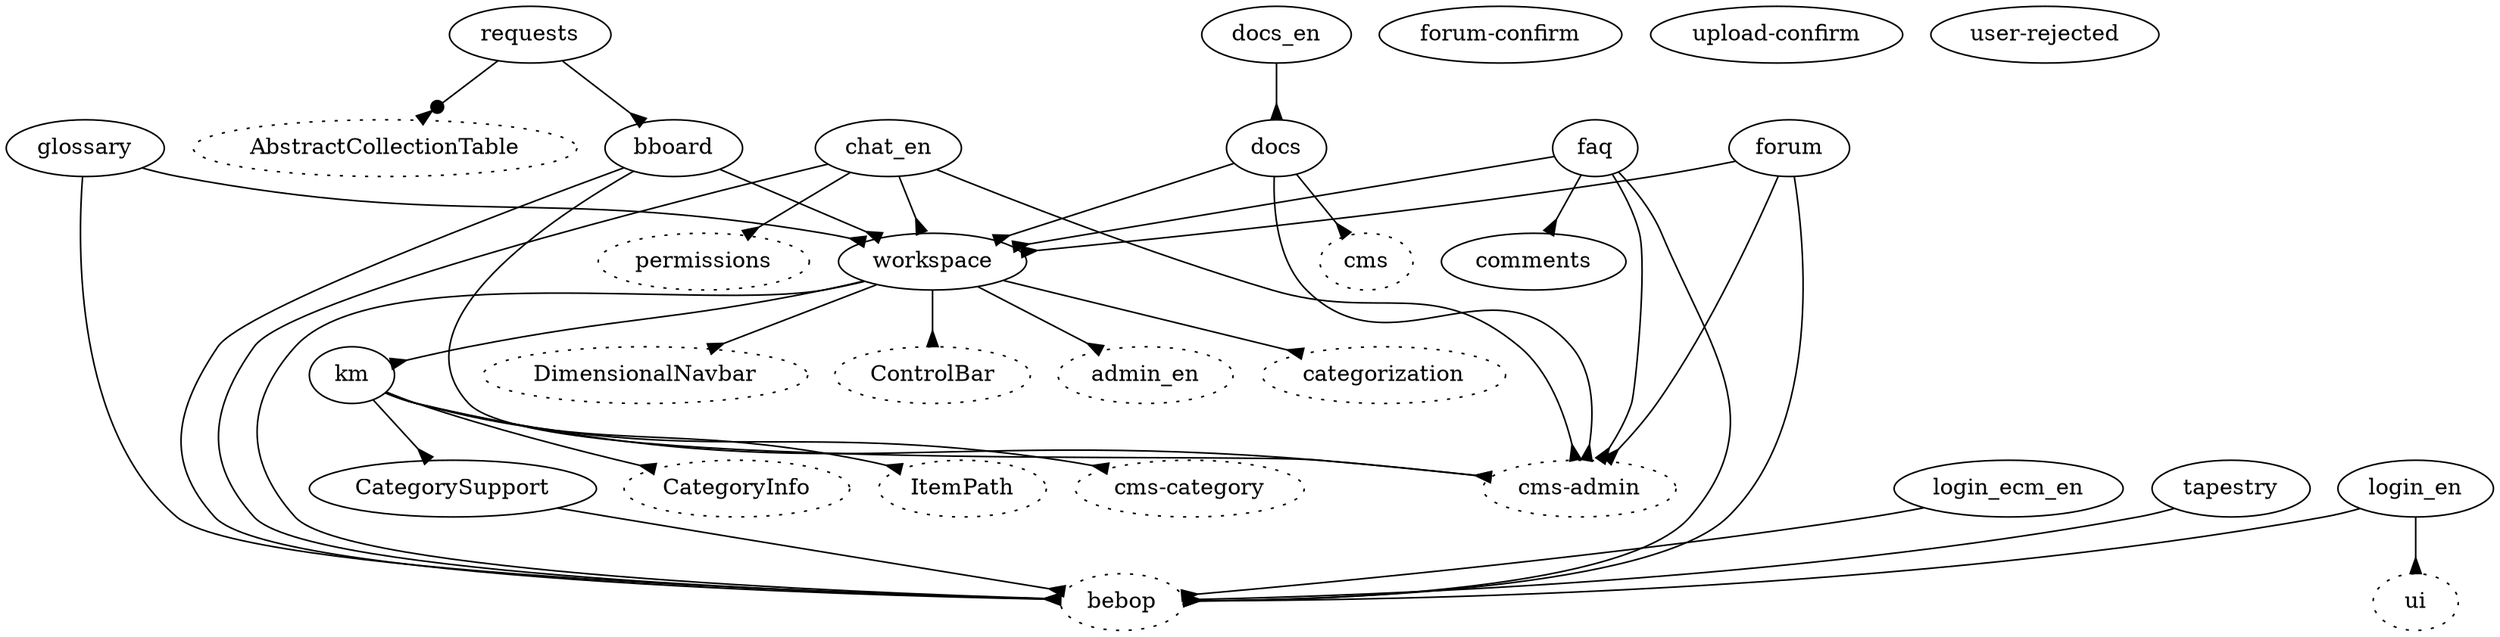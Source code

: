 digraph xslt_dependency_graph {
    bboard -> {bebop; cms_admin; workspace} [arrowhead=inv,comment="xsl:import"];
    CategorySupport -> bebop [arrowhead=inv,comment="xsl:import"];
    chat_en -> {bebop; cms_admin; permissions; workspace} [arrowhead=inv,comment="xsl:import"];
    docs -> {cms; workspace; cms_admin} [arrowhead=inv,comment="xsl:import"];
    docs_en -> docs [arrowhead=inv,comment="xsl:import"];
    faq -> {bebop; cms_admin; comments; workspace} [arrowhead=inv,comment="xsl:import"];
    forum -> {bebop; cms_admin; workspace} [arrowhead=inv,comment="xsl:import"];
    glossary -> {bebop; workspace} [arrowhead=inv,comment="xsl:import"];
    km -> {ItemPath; cms_admin; cms_category; CategoryInfo; CategorySupport} [arrowhead=inv,comment="xsl:import"];
    login_ecm_en -> bebop [arrowhead=inv,comment="xsl:import"];
    login_en -> {bebop; ui} [arrowhead=inv,comment="xsl:import"];
    requests -> bboard [arrowhead=inv,comment="xsl:import"];
    requests -> AbstractCollectionTable [arrowhead=invdot,comment="xsl:include"];
    tapestry -> bebop [arrowhead=inv,comment="xsl:import"];
    workspace -> {bebop; admin_en; km; categorization; DimensionalNavbar; ControlBar} [arrowhead=inv,comment="xsl:import"]; 

    AbstractCollectionTable [shape=ellipse,label="AbstractCollectionTable",comment="toolbox/xsl/AbstractCollectionTable.xsl",style=dotted];
    admin_en [shape=ellipse,label="admin_en",comment="acs-admin/xsl/admin_en.xsl",style=dotted];
    bboard [shape=ellipse,label="bboard",comment="bboard/xsl/bboard.xsl"];
    bebop [shape=ellipse,label="bebop",comment="bebop/xsl/bebop.xsl",style=dotted];
    categorization [shape=ellipse,label="categorization",comment="categorization/xsl/categorization.xsl",style=dotted];
    CategoryInfo [shape=ellipse,label="CategoryInfo",comment="content-section/xsl/category/CategoryInfo.xsl",style=dotted];
    CategorySupport [shape=ellipse,label="CategorySupport",comment="km/xsl/CategorySupport.xsl"];
    chat_en [shape=ellipse,label="chat_en",comment="chat/xsl/chat_en.xsl"];
    cms [shape=ellipse,label="cms",comment="content-section/xsl/cms.xsl",style=dotted];
    cms_admin [shape=ellipse,label="cms-admin",comment="content-section/xsl/cms-admin.xsl",style=dotted];
    cms_category [shape=ellipse,label="cms-category",comment="content-section/xsl/cms-category.xsl",style=dotted];
    comments [shape=ellipse,label="comments",comment="comments/xsl/comments.xsl"];
    ControlBar [shape=ellipse,label="ControlBar",comment="toolbox/xsl/ControlBar.xsl",style=dotted];
    DimensionalNavbar [shape=ellipse,label="DimensionalNavbar",comment="bebop/xsl/DimensionalNavbar.xsl",style=dotted];
    docs [shape=ellipse,label="docs",comment="docs/xsl/docs.xsl"];
    docs_en [shape=ellipse,label="docs_en",comment="docs/xsl/docs_en.xsl"];
    faq [shape=ellipse,label="faq",comment="faq/xsl/faq.xsl"];
    forum [shape=ellipse,label="forum",comment="forum/xsl/forum.xsl"];
    forum_confirm [shape=ellipse,label="forum-confirm",comment="inbound/xsl/forum-confirm.xsl"];
    glossary [shape=ellipse,label="glossary",comment="glossary/xsl/glossary.xsl"];
    ItemPath [shape=ellipse,label="ItemPath",comment="content-section/xsl/ItemPath.xsl",style=dotted];
    km [shape=ellipse,label="km",comment="km/xsl/km.xsl"];
    login_ecm_en [shape=ellipse,label="login_ecm_en",comment="login/xsl/login_ecm_en.xsl"];
    login_en [shape=ellipse,label="login_en",comment="login/xsl/login_en.xsl"];
    permissions [shape=ellipse,label="permissions",comment="permissions/xsl/permissions.xsl",style=dotted];
    requests [shape=ellipse,label="requests",comment="km/xsl/requests.xsl"];
    tapestry [shape=ellipse,label="tapestry",comment="tapestry/xsl/tapestry.xsl"];
    ui [shape=ellipse,label="ui",comment="ui/xsl/ui.xsl",style=dotted];
    upload_confirm [shape=ellipse,label="upload-confirm",comment="inbound/xsl/upload-confirm.xsl"];
    user_rejected [shape=ellipse,label="user-rejected",comment="inbound/xsl/user-rejected.xsl"];
    workspace [shape=ellipse,label="workspace",comment="jigsaw/xsl/workspace.xsl"];
}
